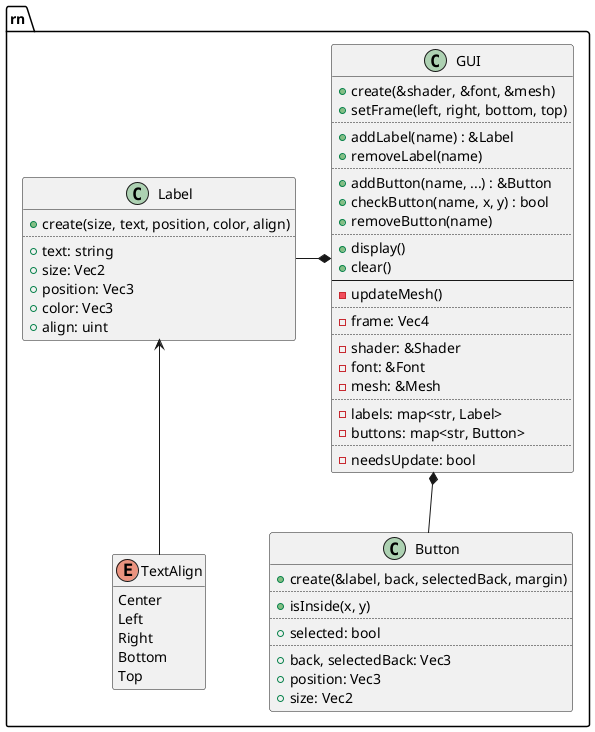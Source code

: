 @startuml
set separator ::

class rn::GUI {
	+create(&shader, &font, &mesh)
	+setFrame(left, right, bottom, top)
	..
	+addLabel(name) : &Label
	+removeLabel(name)
	..
	+addButton(name, ...) : &Button
	+checkButton(name, x, y) : bool
	+removeButton(name)
	..
	+display()
	+clear()
	--
	-updateMesh()
	..
	-frame: Vec4
	..
	-shader: &Shader
	-font: &Font
	-mesh: &Mesh
	..
	-labels: map<str, Label>
	-buttons: map<str, Button>
	..
	-needsUpdate: bool
}

enum rn::TextAlign {
	Center
	Left
	Right
	Bottom
	Top
}
hide TextAlign methods

class rn::Label {
	+create(size, text, position, color, align)
	..
	+text: string
	+size: Vec2
	+position: Vec3
	+color: Vec3
	+align: uint
}

class rn::Button {
	+create(&label, back, selectedBack, margin)
	..
	+isInside(x, y)
	..
	+selected: bool
	..
	+back, selectedBack: Vec3
	+position: Vec3
	+size: Vec2
}

Label <-- TextAlign

GUI *-left- Label
GUI *-down- Button

@enduml
